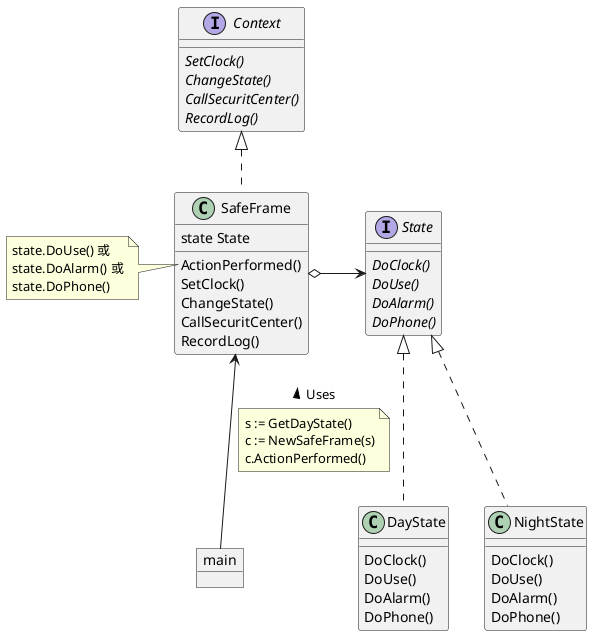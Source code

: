 @startuml
'https://plantuml.com/class-diagram

object main
interface Context {
    {abstract}SetClock()
    {abstract}ChangeState()
    {abstract}CallSecuritCenter()
    {abstract}RecordLog()
}
class SafeFrame {
    state State
    ActionPerformed()
    SetClock()
    ChangeState()
    CallSecuritCenter()
    RecordLog()
}
note left of SafeFrame::ActionPerformed
    state.DoUse() 或
    state.DoAlarm() 或
    state.DoPhone()
end note
interface State {
    {abstract}DoClock()
    {abstract}DoUse()
    {abstract}DoAlarm()
    {abstract}DoPhone()
}
class DayState {
    DoClock()
    DoUse()
    DoAlarm()
    DoPhone()
}
class NightState {
    DoClock()
    DoUse()
    DoAlarm()
    DoPhone()
}

Context <|.. SafeFrame
SafeFrame o-> State
State <|.. DayState
State <|.. NightState
SafeFrame <-- main: Uses <
note bottom on link
    s := GetDayState()
    c := NewSafeFrame(s)
    c.ActionPerformed()
end note


@enduml